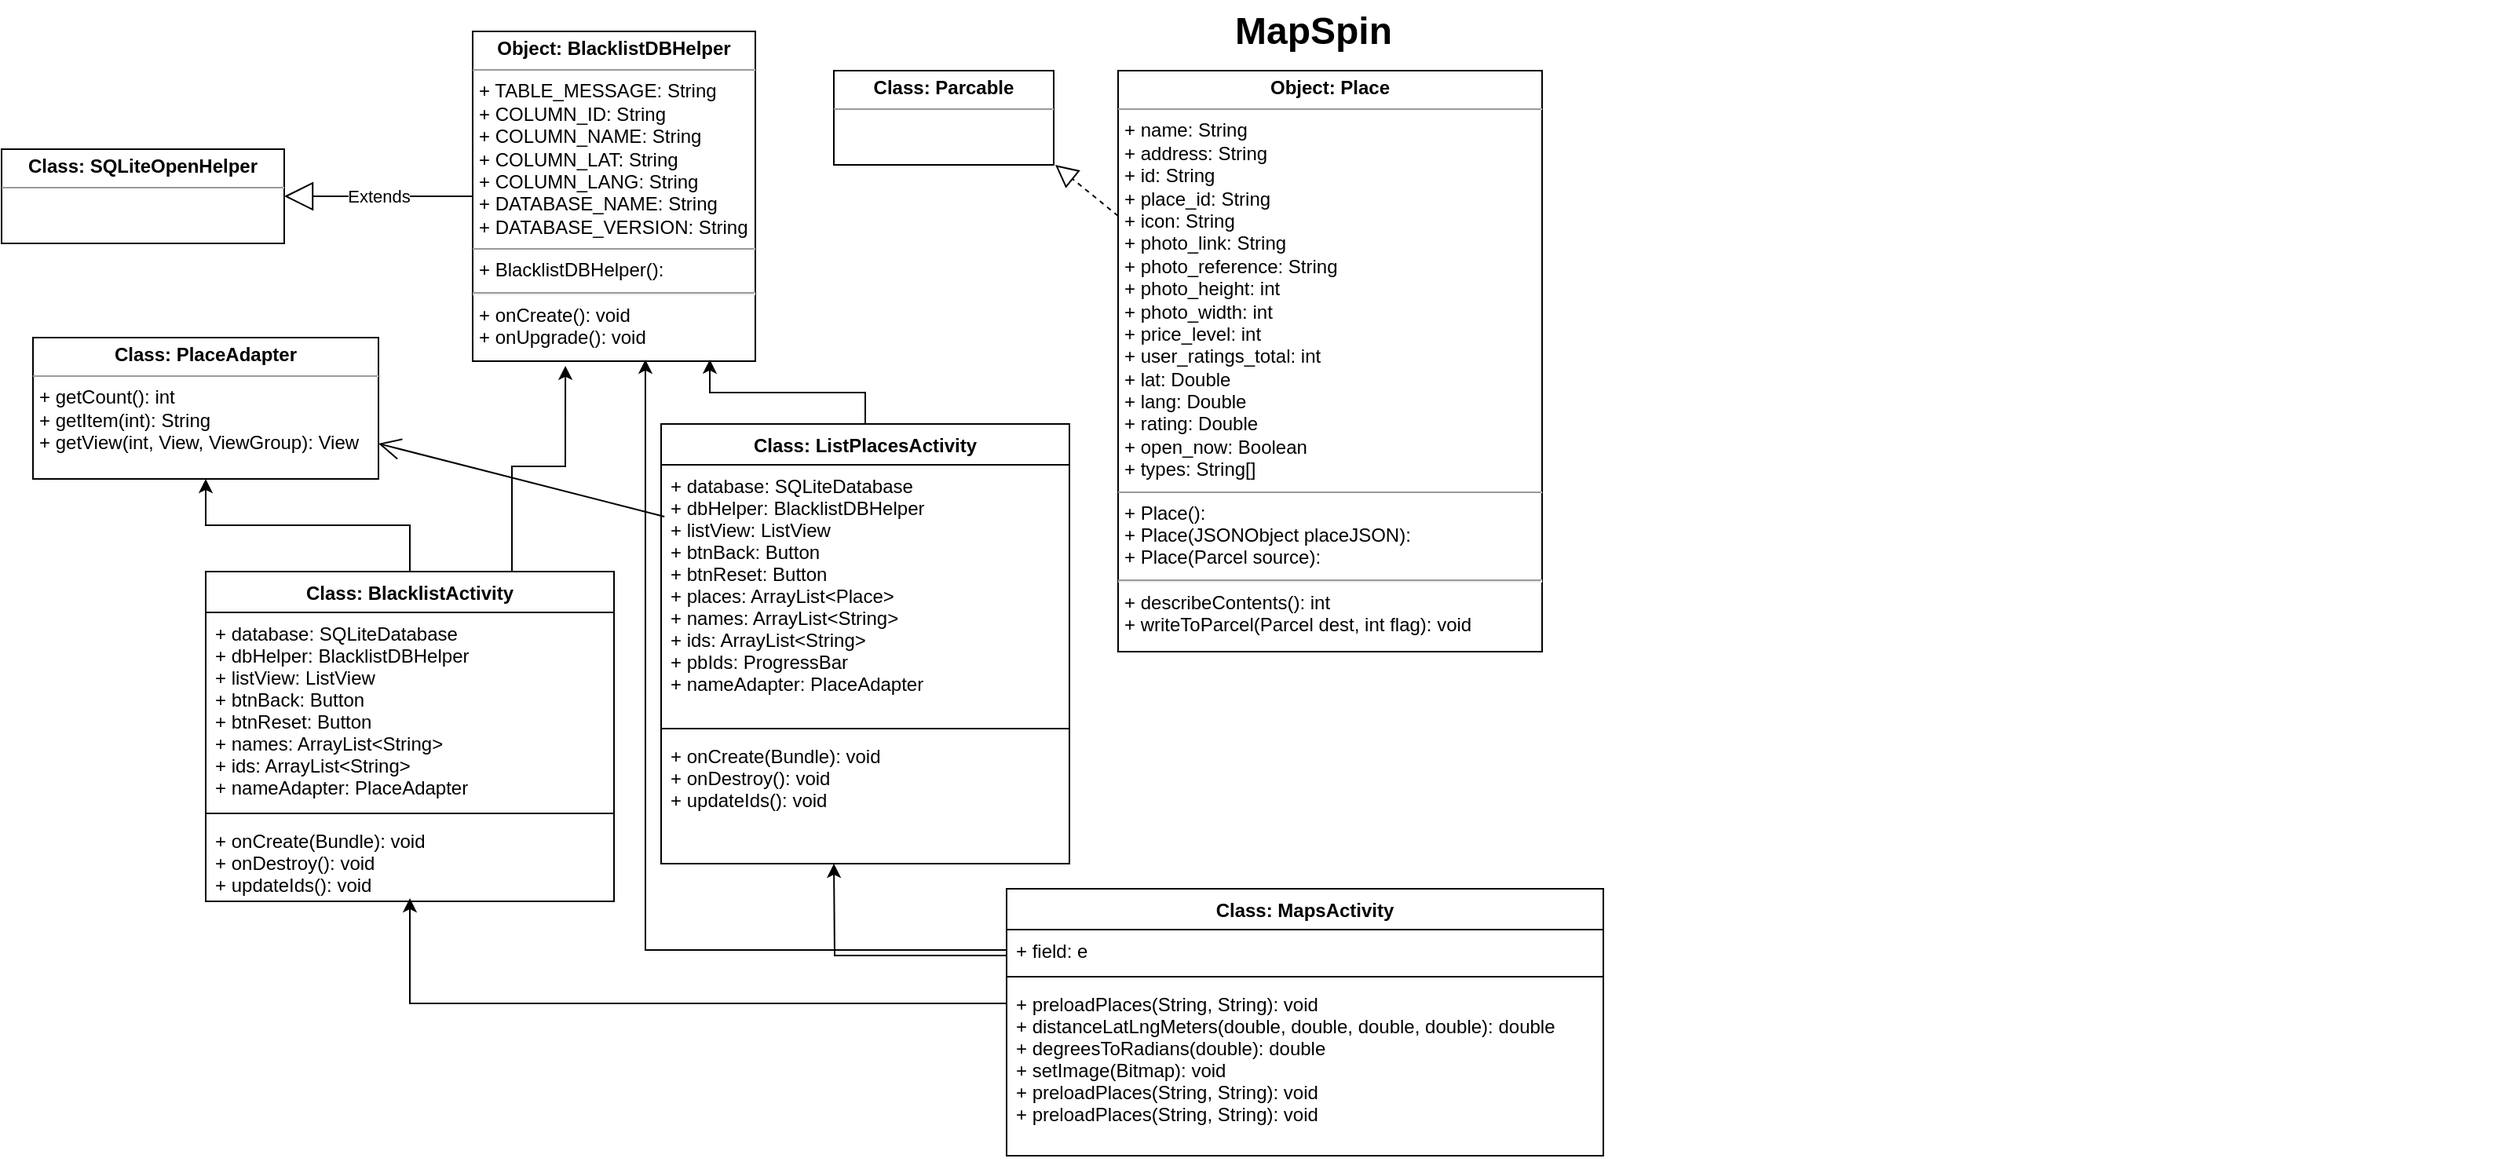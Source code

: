 <mxfile version="12.3.6" type="github" pages="1">
  <diagram name="Page-1" id="929967ad-93f9-6ef4-fab6-5d389245f69c">
    <mxGraphModel dx="700" dy="784" grid="1" gridSize="10" guides="1" tooltips="1" connect="1" arrows="1" fold="1" page="1" pageScale="1.5" pageWidth="1169" pageHeight="826" background="none" math="0" shadow="0">
      <root>
        <mxCell id="0" style=";html=1;"/>
        <mxCell id="1" style=";html=1;" parent="0"/>
        <mxCell id="1672d66443f91eb5-23" value="MapSpin" style="text;strokeColor=none;fillColor=none;html=1;fontSize=24;fontStyle=1;verticalAlign=middle;align=center;" parent="1" vertex="1">
          <mxGeometry x="110" y="10" width="1510" height="40" as="geometry"/>
        </mxCell>
        <mxCell id="zN6_qFgEsOHO-MmEdNXw-13" style="edgeStyle=orthogonalEdgeStyle;rounded=0;orthogonalLoop=1;jettySize=auto;html=1;exitX=0;exitY=0.25;exitDx=0;exitDy=0;" parent="1" source="0TD1ST3Upx_zcNxGoSwH-1" edge="1">
          <mxGeometry relative="1" as="geometry">
            <mxPoint x="560" y="560" as="targetPoint"/>
          </mxGeometry>
        </mxCell>
        <mxCell id="0TD1ST3Upx_zcNxGoSwH-1" value="Class: MapsActivity" style="swimlane;fontStyle=1;align=center;verticalAlign=top;childLayout=stackLayout;horizontal=1;startSize=26;horizontalStack=0;resizeParent=1;resizeParentMax=0;resizeLast=0;collapsible=1;marginBottom=0;" parent="1" vertex="1">
          <mxGeometry x="670" y="576" width="380" height="170" as="geometry">
            <mxRectangle x="330" y="230" width="110" height="26" as="alternateBounds"/>
          </mxGeometry>
        </mxCell>
        <mxCell id="0TD1ST3Upx_zcNxGoSwH-2" value="+ field: e" style="text;strokeColor=none;fillColor=none;align=left;verticalAlign=top;spacingLeft=4;spacingRight=4;overflow=hidden;rotatable=0;points=[[0,0.5],[1,0.5]];portConstraint=eastwest;" parent="0TD1ST3Upx_zcNxGoSwH-1" vertex="1">
          <mxGeometry y="26" width="380" height="26" as="geometry"/>
        </mxCell>
        <mxCell id="0TD1ST3Upx_zcNxGoSwH-3" value="" style="line;strokeWidth=1;fillColor=none;align=left;verticalAlign=middle;spacingTop=-1;spacingLeft=3;spacingRight=3;rotatable=0;labelPosition=right;points=[];portConstraint=eastwest;" parent="0TD1ST3Upx_zcNxGoSwH-1" vertex="1">
          <mxGeometry y="52" width="380" height="8" as="geometry"/>
        </mxCell>
        <mxCell id="0TD1ST3Upx_zcNxGoSwH-4" value="+ preloadPlaces(String, String): void&#xa;+ distanceLatLngMeters(double, double, double, double): double&#xa;+ degreesToRadians(double): double&#xa;+ setImage(Bitmap): void&#xa;+ preloadPlaces(String, String): void&#xa;+ preloadPlaces(String, String): void&#xa;" style="text;strokeColor=none;fillColor=none;align=left;verticalAlign=top;spacingLeft=4;spacingRight=4;overflow=hidden;rotatable=0;points=[[0,0.5],[1,0.5]];portConstraint=eastwest;" parent="0TD1ST3Upx_zcNxGoSwH-1" vertex="1">
          <mxGeometry y="60" width="380" height="110" as="geometry"/>
        </mxCell>
        <mxCell id="zN6_qFgEsOHO-MmEdNXw-1" value="&lt;p style=&quot;margin: 0px ; margin-top: 4px ; text-align: center&quot;&gt;&lt;b&gt;Object: BlacklistDBHelper&lt;/b&gt;&lt;/p&gt;&lt;hr size=&quot;1&quot;&gt;&lt;p style=&quot;margin: 0px ; margin-left: 4px&quot;&gt;+ TABLE_MESSAGE: String&lt;/p&gt;&lt;p style=&quot;margin: 0px ; margin-left: 4px&quot;&gt;+ COLUMN_ID: String&lt;br&gt;&lt;/p&gt;&lt;p style=&quot;margin: 0px ; margin-left: 4px&quot;&gt;+ COLUMN_NAME: String&lt;br&gt;&lt;/p&gt;&lt;p style=&quot;margin: 0px ; margin-left: 4px&quot;&gt;+ COLUMN_LAT: String&lt;br&gt;&lt;/p&gt;&lt;p style=&quot;margin: 0px ; margin-left: 4px&quot;&gt;+ COLUMN_LANG: String&lt;br&gt;&lt;/p&gt;&lt;p style=&quot;margin: 0px ; margin-left: 4px&quot;&gt;+ DATABASE_NAME: String&lt;br&gt;&lt;/p&gt;&lt;p style=&quot;margin: 0px ; margin-left: 4px&quot;&gt;+ DATABASE_VERSION: String&lt;br&gt;&lt;/p&gt;&lt;hr size=&quot;1&quot;&gt;&lt;p style=&quot;margin: 0px ; margin-left: 4px&quot;&gt;+ BlacklistDBHelper():&lt;br&gt;&lt;/p&gt;&lt;hr id=&quot;null&quot;&gt;&lt;p style=&quot;margin: 0px ; margin-left: 4px&quot;&gt;+ onCreate(): void&lt;/p&gt;&lt;p style=&quot;margin: 0px ; margin-left: 4px&quot;&gt;+ onUpgrade(): void&lt;br&gt;&lt;/p&gt;&lt;p style=&quot;margin: 0px ; margin-left: 4px&quot;&gt;&lt;br&gt;&lt;/p&gt;&lt;p style=&quot;margin: 0px ; margin-left: 4px&quot;&gt;&lt;br&gt;&lt;/p&gt;" style="verticalAlign=top;align=left;overflow=fill;fontSize=12;fontFamily=Helvetica;html=1;" parent="1" vertex="1">
          <mxGeometry x="330" y="30" width="180" height="210" as="geometry"/>
        </mxCell>
        <mxCell id="zN6_qFgEsOHO-MmEdNXw-16" style="edgeStyle=orthogonalEdgeStyle;rounded=0;orthogonalLoop=1;jettySize=auto;html=1;exitX=0.5;exitY=0;exitDx=0;exitDy=0;entryX=0.839;entryY=0.995;entryDx=0;entryDy=0;entryPerimeter=0;" parent="1" source="zN6_qFgEsOHO-MmEdNXw-20" target="zN6_qFgEsOHO-MmEdNXw-1" edge="1">
          <mxGeometry relative="1" as="geometry">
            <mxPoint x="530" y="374" as="sourcePoint"/>
          </mxGeometry>
        </mxCell>
        <mxCell id="zN6_qFgEsOHO-MmEdNXw-15" style="edgeStyle=orthogonalEdgeStyle;rounded=0;orthogonalLoop=1;jettySize=auto;html=1;exitX=0.75;exitY=0;exitDx=0;exitDy=0;entryX=0.328;entryY=1.014;entryDx=0;entryDy=0;entryPerimeter=0;" parent="1" source="zN6_qFgEsOHO-MmEdNXw-7" target="zN6_qFgEsOHO-MmEdNXw-1" edge="1">
          <mxGeometry relative="1" as="geometry"/>
        </mxCell>
        <mxCell id="zN6_qFgEsOHO-MmEdNXw-31" style="edgeStyle=orthogonalEdgeStyle;rounded=0;orthogonalLoop=1;jettySize=auto;html=1;exitX=0.5;exitY=0;exitDx=0;exitDy=0;entryX=0.5;entryY=1;entryDx=0;entryDy=0;" parent="1" source="zN6_qFgEsOHO-MmEdNXw-7" target="zN6_qFgEsOHO-MmEdNXw-30" edge="1">
          <mxGeometry relative="1" as="geometry"/>
        </mxCell>
        <mxCell id="zN6_qFgEsOHO-MmEdNXw-7" value="Class: BlacklistActivity" style="swimlane;fontStyle=1;align=center;verticalAlign=top;childLayout=stackLayout;horizontal=1;startSize=26;horizontalStack=0;resizeParent=1;resizeParentMax=0;resizeLast=0;collapsible=1;marginBottom=0;" parent="1" vertex="1">
          <mxGeometry x="160" y="374" width="260" height="210" as="geometry">
            <mxRectangle x="330" y="230" width="110" height="26" as="alternateBounds"/>
          </mxGeometry>
        </mxCell>
        <mxCell id="zN6_qFgEsOHO-MmEdNXw-8" value="+ database: SQLiteDatabase&#xa;+ dbHelper: BlacklistDBHelper&#xa;+ listView: ListView&#xa;+ btnBack: Button&#xa;+ btnReset: Button&#xa;+ names: ArrayList&lt;String&gt;&#xa;+ ids: ArrayList&lt;String&gt;&#xa;+ nameAdapter: PlaceAdapter" style="text;strokeColor=none;fillColor=none;align=left;verticalAlign=top;spacingLeft=4;spacingRight=4;overflow=hidden;rotatable=0;points=[[0,0.5],[1,0.5]];portConstraint=eastwest;" parent="zN6_qFgEsOHO-MmEdNXw-7" vertex="1">
          <mxGeometry y="26" width="260" height="124" as="geometry"/>
        </mxCell>
        <mxCell id="zN6_qFgEsOHO-MmEdNXw-9" value="" style="line;strokeWidth=1;fillColor=none;align=left;verticalAlign=middle;spacingTop=-1;spacingLeft=3;spacingRight=3;rotatable=0;labelPosition=right;points=[];portConstraint=eastwest;" parent="zN6_qFgEsOHO-MmEdNXw-7" vertex="1">
          <mxGeometry y="150" width="260" height="8" as="geometry"/>
        </mxCell>
        <mxCell id="zN6_qFgEsOHO-MmEdNXw-10" value="+ onCreate(Bundle): void&#xa;+ onDestroy(): void&#xa;+ updateIds(): void" style="text;strokeColor=none;fillColor=none;align=left;verticalAlign=top;spacingLeft=4;spacingRight=4;overflow=hidden;rotatable=0;points=[[0,0.5],[1,0.5]];portConstraint=eastwest;" parent="zN6_qFgEsOHO-MmEdNXw-7" vertex="1">
          <mxGeometry y="158" width="260" height="52" as="geometry"/>
        </mxCell>
        <mxCell id="zN6_qFgEsOHO-MmEdNXw-11" value="&lt;p style=&quot;margin: 0px ; margin-top: 4px ; text-align: center&quot;&gt;&lt;b&gt;Object: Place&lt;/b&gt;&lt;/p&gt;&lt;hr size=&quot;1&quot;&gt;&lt;p style=&quot;margin: 0px ; margin-left: 4px&quot;&gt;+ name: String&lt;/p&gt;&lt;p style=&quot;margin: 0px ; margin-left: 4px&quot;&gt;+ address: String&lt;br&gt;&lt;/p&gt;&lt;p style=&quot;margin: 0px ; margin-left: 4px&quot;&gt;+ id: String&lt;br&gt;&lt;/p&gt;&lt;p style=&quot;margin: 0px ; margin-left: 4px&quot;&gt;+ place_id: String&lt;br&gt;&lt;/p&gt;&lt;p style=&quot;margin: 0px ; margin-left: 4px&quot;&gt;+ icon: String&lt;br&gt;&lt;/p&gt;&lt;p style=&quot;margin: 0px ; margin-left: 4px&quot;&gt;+ photo_link: String&lt;br&gt;&lt;/p&gt;&lt;p style=&quot;margin: 0px ; margin-left: 4px&quot;&gt;+ photo_reference: String&lt;br&gt;&lt;/p&gt;&lt;p style=&quot;margin: 0px ; margin-left: 4px&quot;&gt;+ photo_height: int&lt;br&gt;&lt;/p&gt;&lt;p style=&quot;margin: 0px ; margin-left: 4px&quot;&gt;+ photo_width: int&lt;br&gt;&lt;/p&gt;&lt;p style=&quot;margin: 0px ; margin-left: 4px&quot;&gt;+ price_level: int&lt;br&gt;&lt;/p&gt;&lt;p style=&quot;margin: 0px ; margin-left: 4px&quot;&gt;+ user_ratings_total: int&lt;br&gt;&lt;/p&gt;&lt;p style=&quot;margin: 0px ; margin-left: 4px&quot;&gt;+ lat: Double&lt;br&gt;&lt;/p&gt;&lt;p style=&quot;margin: 0px ; margin-left: 4px&quot;&gt;+ lang: Double&lt;br&gt;&lt;/p&gt;&lt;p style=&quot;margin: 0px ; margin-left: 4px&quot;&gt;+ rating: Double&lt;br&gt;&lt;/p&gt;&lt;p style=&quot;margin: 0px ; margin-left: 4px&quot;&gt;+ open_now: Boolean&lt;br&gt;&lt;/p&gt;&lt;p style=&quot;margin: 0px ; margin-left: 4px&quot;&gt;+ types: String[]&lt;br&gt;&lt;/p&gt;&lt;hr size=&quot;1&quot;&gt;&lt;p style=&quot;margin: 0px ; margin-left: 4px&quot;&gt;+ Place():&lt;br&gt;&lt;/p&gt;&lt;p style=&quot;margin: 0px ; margin-left: 4px&quot;&gt;+ Place(JSONObject placeJSON):&lt;br&gt;&lt;/p&gt;&lt;p style=&quot;margin: 0px ; margin-left: 4px&quot;&gt;+ Place(Parcel source):&lt;br&gt;&lt;/p&gt;&lt;hr id=&quot;null&quot;&gt;&lt;p style=&quot;margin: 0px ; margin-left: 4px&quot;&gt;+ describeContents(): int&lt;/p&gt;&lt;p style=&quot;margin: 0px ; margin-left: 4px&quot;&gt;+ writeToParcel(Parcel dest, int flag): void&lt;/p&gt;&lt;p style=&quot;margin: 0px ; margin-left: 4px&quot;&gt;&lt;br&gt;&lt;/p&gt;&lt;p style=&quot;margin: 0px ; margin-left: 4px&quot;&gt;&lt;br&gt;&lt;/p&gt;" style="verticalAlign=top;align=left;overflow=fill;fontSize=12;fontFamily=Helvetica;html=1;" parent="1" vertex="1">
          <mxGeometry x="741" y="55" width="270" height="370" as="geometry"/>
        </mxCell>
        <mxCell id="zN6_qFgEsOHO-MmEdNXw-18" style="edgeStyle=orthogonalEdgeStyle;rounded=0;orthogonalLoop=1;jettySize=auto;html=1;exitX=0;exitY=0.5;exitDx=0;exitDy=0;entryX=0.611;entryY=0.995;entryDx=0;entryDy=0;entryPerimeter=0;" parent="1" source="0TD1ST3Upx_zcNxGoSwH-2" target="zN6_qFgEsOHO-MmEdNXw-1" edge="1">
          <mxGeometry relative="1" as="geometry"/>
        </mxCell>
        <mxCell id="zN6_qFgEsOHO-MmEdNXw-19" style="edgeStyle=orthogonalEdgeStyle;rounded=0;orthogonalLoop=1;jettySize=auto;html=1;entryX=0.5;entryY=0.962;entryDx=0;entryDy=0;entryPerimeter=0;" parent="1" source="0TD1ST3Upx_zcNxGoSwH-4" target="zN6_qFgEsOHO-MmEdNXw-10" edge="1">
          <mxGeometry relative="1" as="geometry">
            <Array as="points">
              <mxPoint x="290" y="649"/>
            </Array>
          </mxGeometry>
        </mxCell>
        <mxCell id="zN6_qFgEsOHO-MmEdNXw-20" value="Class: ListPlacesActivity" style="swimlane;fontStyle=1;align=center;verticalAlign=top;childLayout=stackLayout;horizontal=1;startSize=26;horizontalStack=0;resizeParent=1;resizeParentMax=0;resizeLast=0;collapsible=1;marginBottom=0;" parent="1" vertex="1">
          <mxGeometry x="450" y="280" width="260" height="280" as="geometry">
            <mxRectangle x="330" y="230" width="110" height="26" as="alternateBounds"/>
          </mxGeometry>
        </mxCell>
        <mxCell id="zN6_qFgEsOHO-MmEdNXw-21" value="+ database: SQLiteDatabase&#xa;+ dbHelper: BlacklistDBHelper&#xa;+ listView: ListView&#xa;+ btnBack: Button&#xa;+ btnReset: Button&#xa;+ places: ArrayList&lt;Place&gt;&#xa;+ names: ArrayList&lt;String&gt;&#xa;+ ids: ArrayList&lt;String&gt;&#xa;+ pbIds: ProgressBar&#xa;+ nameAdapter: PlaceAdapter" style="text;strokeColor=none;fillColor=none;align=left;verticalAlign=top;spacingLeft=4;spacingRight=4;overflow=hidden;rotatable=0;points=[[0,0.5],[1,0.5]];portConstraint=eastwest;" parent="zN6_qFgEsOHO-MmEdNXw-20" vertex="1">
          <mxGeometry y="26" width="260" height="164" as="geometry"/>
        </mxCell>
        <mxCell id="zN6_qFgEsOHO-MmEdNXw-22" value="" style="line;strokeWidth=1;fillColor=none;align=left;verticalAlign=middle;spacingTop=-1;spacingLeft=3;spacingRight=3;rotatable=0;labelPosition=right;points=[];portConstraint=eastwest;" parent="zN6_qFgEsOHO-MmEdNXw-20" vertex="1">
          <mxGeometry y="190" width="260" height="8" as="geometry"/>
        </mxCell>
        <mxCell id="zN6_qFgEsOHO-MmEdNXw-23" value="+ onCreate(Bundle): void&#xa;+ onDestroy(): void&#xa;+ updateIds(): void" style="text;strokeColor=none;fillColor=none;align=left;verticalAlign=top;spacingLeft=4;spacingRight=4;overflow=hidden;rotatable=0;points=[[0,0.5],[1,0.5]];portConstraint=eastwest;" parent="zN6_qFgEsOHO-MmEdNXw-20" vertex="1">
          <mxGeometry y="198" width="260" height="82" as="geometry"/>
        </mxCell>
        <mxCell id="zN6_qFgEsOHO-MmEdNXw-26" value="&lt;p style=&quot;margin: 0px ; margin-top: 4px ; text-align: center&quot;&gt;&lt;b&gt;Class: Parcable&lt;/b&gt;&lt;/p&gt;&lt;hr size=&quot;1&quot;&gt;&lt;div style=&quot;height: 2px&quot;&gt;&lt;/div&gt;" style="verticalAlign=top;align=left;overflow=fill;fontSize=12;fontFamily=Helvetica;html=1;" parent="1" vertex="1">
          <mxGeometry x="560" y="55" width="140" height="60" as="geometry"/>
        </mxCell>
        <mxCell id="zN6_qFgEsOHO-MmEdNXw-27" value="" style="endArrow=block;dashed=1;endFill=0;endSize=12;html=1;entryX=1.007;entryY=1;entryDx=0;entryDy=0;exitX=0;exitY=0.25;exitDx=0;exitDy=0;entryPerimeter=0;" parent="1" source="zN6_qFgEsOHO-MmEdNXw-11" target="zN6_qFgEsOHO-MmEdNXw-26" edge="1">
          <mxGeometry width="160" relative="1" as="geometry">
            <mxPoint x="570" y="160" as="sourcePoint"/>
            <mxPoint x="730" y="160" as="targetPoint"/>
          </mxGeometry>
        </mxCell>
        <mxCell id="zN6_qFgEsOHO-MmEdNXw-28" value="&lt;p style=&quot;margin: 0px ; margin-top: 4px ; text-align: center&quot;&gt;&lt;b&gt;Class: SQLiteOpenHelper&lt;/b&gt;&lt;/p&gt;&lt;hr size=&quot;1&quot;&gt;&lt;div style=&quot;height: 2px&quot;&gt;&lt;/div&gt;" style="verticalAlign=top;align=left;overflow=fill;fontSize=12;fontFamily=Helvetica;html=1;" parent="1" vertex="1">
          <mxGeometry x="30" y="105" width="180" height="60" as="geometry"/>
        </mxCell>
        <mxCell id="zN6_qFgEsOHO-MmEdNXw-29" value="Extends" style="endArrow=block;endSize=16;endFill=0;html=1;entryX=1;entryY=0.5;entryDx=0;entryDy=0;exitX=0;exitY=0.5;exitDx=0;exitDy=0;" parent="1" source="zN6_qFgEsOHO-MmEdNXw-1" target="zN6_qFgEsOHO-MmEdNXw-28" edge="1">
          <mxGeometry width="160" relative="1" as="geometry">
            <mxPoint x="110" y="170" as="sourcePoint"/>
            <mxPoint x="270" y="170" as="targetPoint"/>
          </mxGeometry>
        </mxCell>
        <mxCell id="zN6_qFgEsOHO-MmEdNXw-30" value="&lt;p style=&quot;margin: 0px ; margin-top: 4px ; text-align: center&quot;&gt;&lt;b&gt;Class: PlaceAdapter&lt;/b&gt;&lt;/p&gt;&lt;hr size=&quot;1&quot;&gt;&lt;p style=&quot;margin: 0px ; margin-left: 4px&quot;&gt;&lt;/p&gt;&lt;p style=&quot;margin: 0px ; margin-left: 4px&quot;&gt;+ getCount(): int&lt;/p&gt;&lt;p style=&quot;margin: 0px ; margin-left: 4px&quot;&gt;+ getItem(int): String&lt;/p&gt;&lt;p style=&quot;margin: 0px ; margin-left: 4px&quot;&gt;+ getView(int, View, ViewGroup): View&lt;/p&gt;" style="verticalAlign=top;align=left;overflow=fill;fontSize=12;fontFamily=Helvetica;html=1;" parent="1" vertex="1">
          <mxGeometry x="50" y="225" width="220" height="90" as="geometry"/>
        </mxCell>
        <mxCell id="zN6_qFgEsOHO-MmEdNXw-32" value="" style="endArrow=open;endFill=1;endSize=12;html=1;exitX=0.008;exitY=0.201;exitDx=0;exitDy=0;exitPerimeter=0;entryX=1;entryY=0.75;entryDx=0;entryDy=0;" parent="1" source="zN6_qFgEsOHO-MmEdNXw-21" target="zN6_qFgEsOHO-MmEdNXw-30" edge="1">
          <mxGeometry width="160" relative="1" as="geometry">
            <mxPoint x="200" y="360" as="sourcePoint"/>
            <mxPoint x="280" y="310" as="targetPoint"/>
          </mxGeometry>
        </mxCell>
      </root>
    </mxGraphModel>
  </diagram>
</mxfile>
